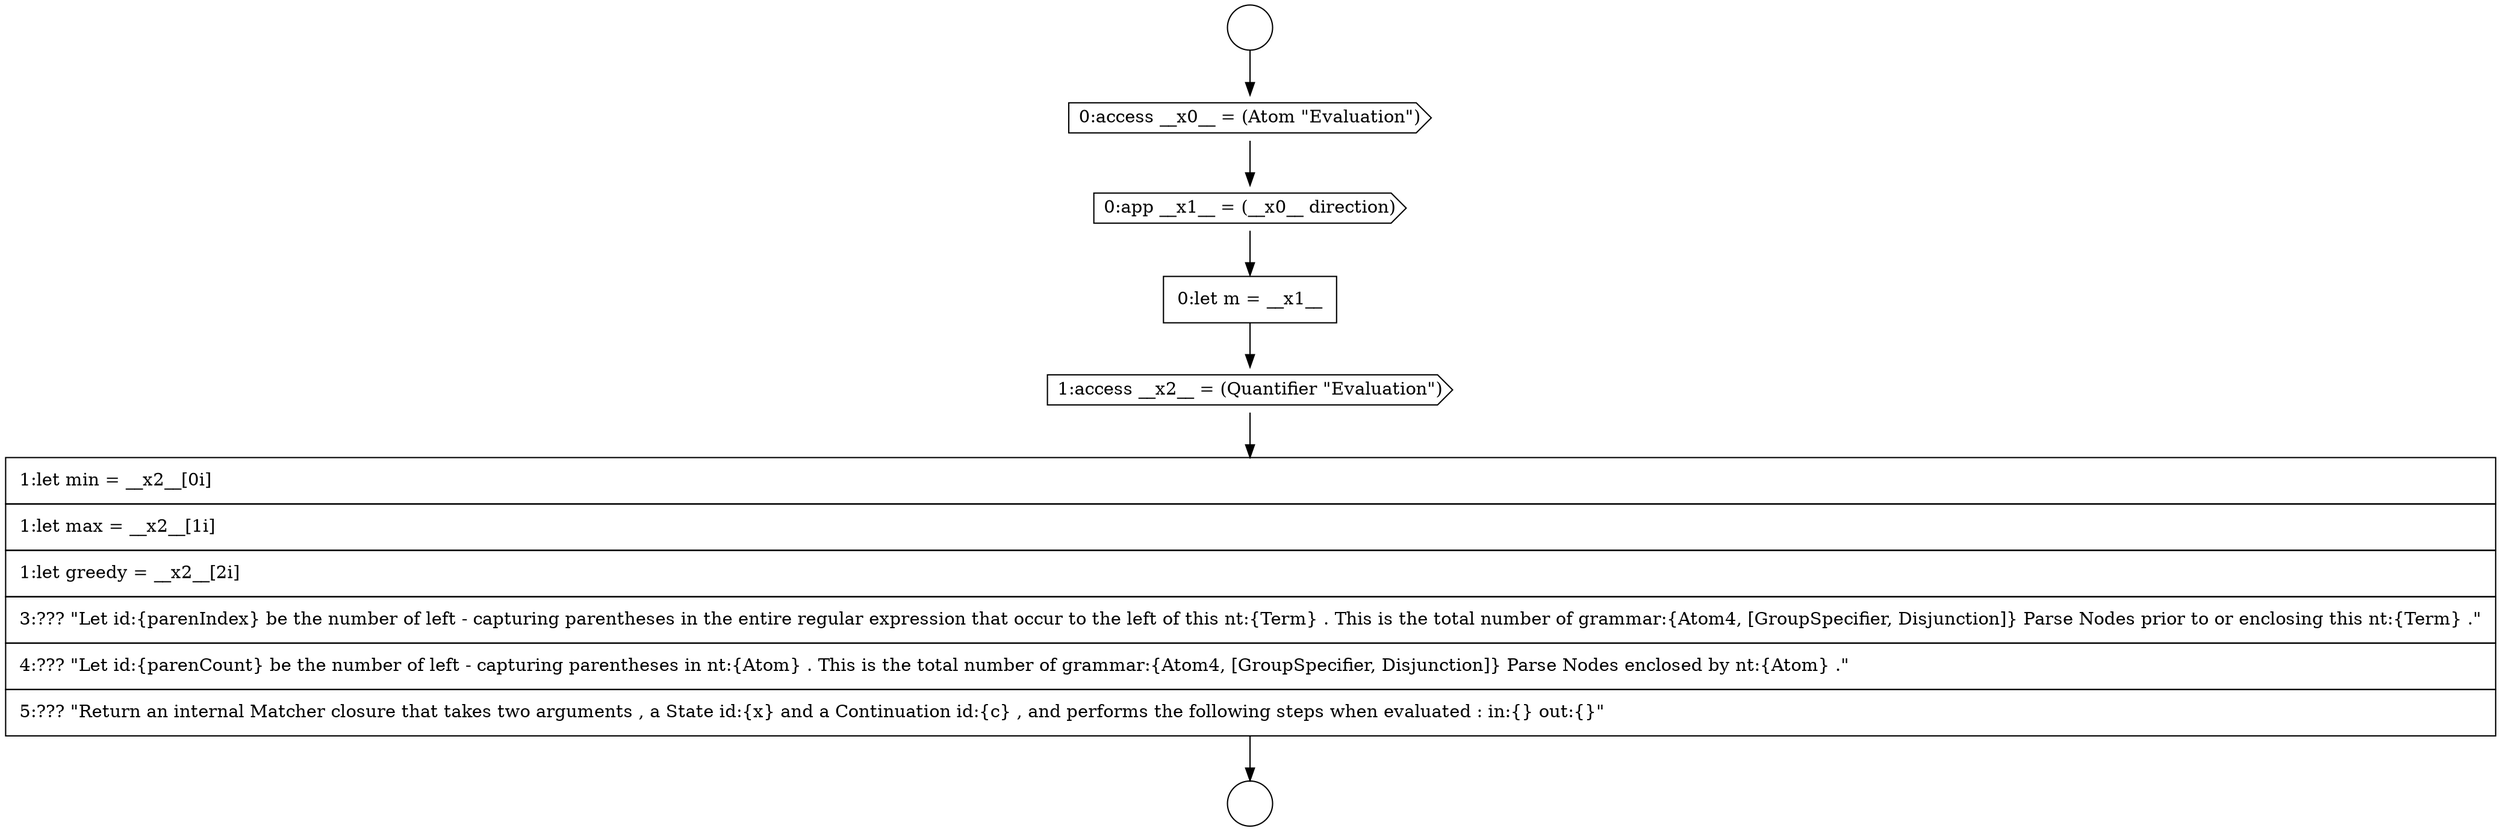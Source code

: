 digraph {
  node13708 [shape=circle label=" " color="black" fillcolor="white" style=filled]
  node13709 [shape=cds, label=<<font color="black">0:access __x0__ = (Atom &quot;Evaluation&quot;)</font>> color="black" fillcolor="white" style=filled]
  node13710 [shape=cds, label=<<font color="black">0:app __x1__ = (__x0__ direction)</font>> color="black" fillcolor="white" style=filled]
  node13713 [shape=none, margin=0, label=<<font color="black">
    <table border="0" cellborder="1" cellspacing="0" cellpadding="10">
      <tr><td align="left">1:let min = __x2__[0i]</td></tr>
      <tr><td align="left">1:let max = __x2__[1i]</td></tr>
      <tr><td align="left">1:let greedy = __x2__[2i]</td></tr>
      <tr><td align="left">3:??? &quot;Let id:{parenIndex} be the number of left - capturing parentheses in the entire regular expression that occur to the left of this nt:{Term} . This is the total number of grammar:{Atom4, [GroupSpecifier, Disjunction]} Parse Nodes prior to or enclosing this nt:{Term} .&quot;</td></tr>
      <tr><td align="left">4:??? &quot;Let id:{parenCount} be the number of left - capturing parentheses in nt:{Atom} . This is the total number of grammar:{Atom4, [GroupSpecifier, Disjunction]} Parse Nodes enclosed by nt:{Atom} .&quot;</td></tr>
      <tr><td align="left">5:??? &quot;Return an internal Matcher closure that takes two arguments , a State id:{x} and a Continuation id:{c} , and performs the following steps when evaluated : in:{} out:{}&quot;</td></tr>
    </table>
  </font>> color="black" fillcolor="white" style=filled]
  node13711 [shape=none, margin=0, label=<<font color="black">
    <table border="0" cellborder="1" cellspacing="0" cellpadding="10">
      <tr><td align="left">0:let m = __x1__</td></tr>
    </table>
  </font>> color="black" fillcolor="white" style=filled]
  node13712 [shape=cds, label=<<font color="black">1:access __x2__ = (Quantifier &quot;Evaluation&quot;)</font>> color="black" fillcolor="white" style=filled]
  node13707 [shape=circle label=" " color="black" fillcolor="white" style=filled]
  node13712 -> node13713 [ color="black"]
  node13713 -> node13708 [ color="black"]
  node13707 -> node13709 [ color="black"]
  node13710 -> node13711 [ color="black"]
  node13711 -> node13712 [ color="black"]
  node13709 -> node13710 [ color="black"]
}
